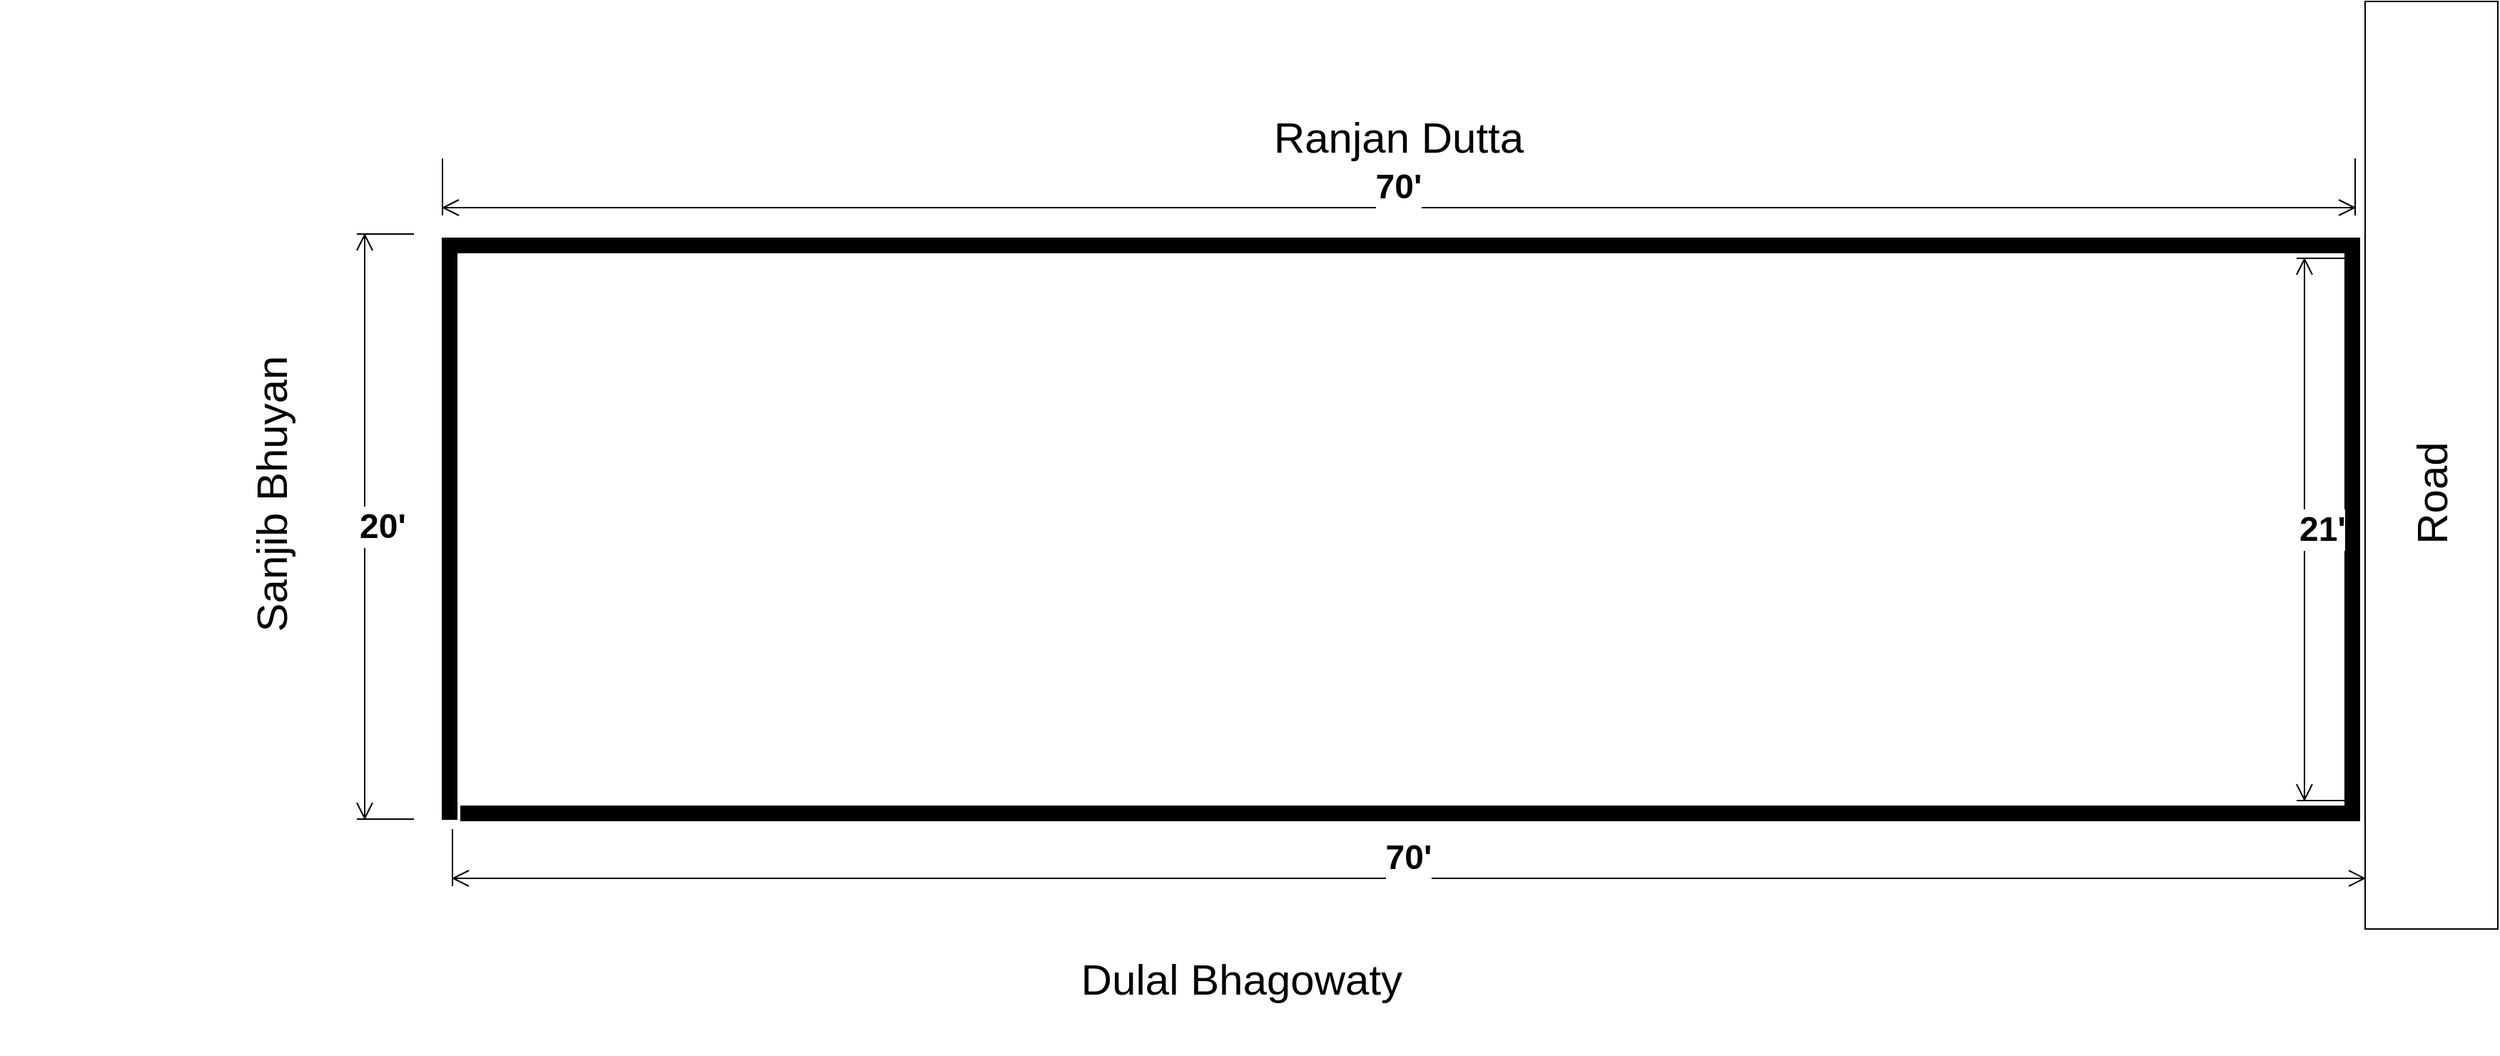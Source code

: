 <mxfile version="14.5.8" type="github">
  <diagram name="Page-1" id="38b20595-45e3-9b7f-d5ca-b57f44c5b66d">
    <mxGraphModel dx="1736" dy="984" grid="1" gridSize="10" guides="1" tooltips="1" connect="1" arrows="1" fold="1" page="1" pageScale="1" pageWidth="1100" pageHeight="850" background="#ffffff" math="0" shadow="0">
      <root>
        <mxCell id="0" />
        <mxCell id="1" parent="0" />
        <mxCell id="48ef80bc37b76060-127" value="" style="verticalLabelPosition=bottom;html=1;verticalAlign=top;align=center;strokeWidth=1;shape=mxgraph.floorplan.wallCorner;fillColor=#000000;rounded=0;shadow=0;comic=0;fontFamily=Verdana;fontSize=12;" parent="1" vertex="1">
          <mxGeometry x="450" y="236" width="100" height="407" as="geometry" />
        </mxCell>
        <mxCell id="48ef80bc37b76060-128" value="" style="verticalLabelPosition=bottom;html=1;verticalAlign=top;align=center;strokeWidth=1;shape=mxgraph.floorplan.wallU;fillColor=#000000;rounded=0;shadow=0;comic=0;fontFamily=Verdana;fontSize=12;rotation=90;" parent="1" vertex="1">
          <mxGeometry x="924" y="-225" width="408" height="1330" as="geometry" />
        </mxCell>
        <mxCell id="XUTfhjOglEJdjsQPIpqY-2" value="21&#39;" style="shape=dimension;direction=south;whiteSpace=wrap;html=1;align=left;points=[];verticalAlign=middle;labelBackgroundColor=#ffffff;fontSize=24;fontStyle=1" vertex="1" parent="1">
          <mxGeometry x="1749" y="250" width="40" height="380" as="geometry" />
        </mxCell>
        <mxCell id="XUTfhjOglEJdjsQPIpqY-4" value="&lt;font style=&quot;font-size: 24px&quot;&gt;70&#39;&lt;/font&gt;" style="shape=dimension;direction=east;whiteSpace=wrap;html=1;align=center;points=[];verticalAlign=middle;labelBackgroundColor=#ffffff;fontStyle=1" vertex="1" parent="1">
          <mxGeometry x="450" y="180" width="1340" height="40" as="geometry" />
        </mxCell>
        <mxCell id="XUTfhjOglEJdjsQPIpqY-6" value="20&#39;" style="shape=dimension;direction=south;whiteSpace=wrap;html=1;align=left;points=[];verticalAlign=middle;labelBackgroundColor=#ffffff;fontSize=24;fontStyle=1" vertex="1" parent="1">
          <mxGeometry x="390" y="233" width="40" height="410" as="geometry" />
        </mxCell>
        <mxCell id="XUTfhjOglEJdjsQPIpqY-7" value="&lt;font style=&quot;font-size: 24px&quot;&gt;70&#39;&lt;/font&gt;" style="shape=dimension;direction=east;whiteSpace=wrap;html=1;align=center;points=[];verticalAlign=middle;labelBackgroundColor=#ffffff;fontStyle=1" vertex="1" parent="1">
          <mxGeometry x="457" y="650" width="1340" height="40" as="geometry" />
        </mxCell>
        <mxCell id="XUTfhjOglEJdjsQPIpqY-8" value="" style="shape=image;html=1;verticalAlign=top;verticalLabelPosition=bottom;labelBackgroundColor=#ffffff;imageAspect=0;aspect=fixed;image=https://cdn3.iconfinder.com/data/icons/travelling-icon-set/800/destination-128.png;fontSize=24;align=center;direction=south;" vertex="1" parent="1">
          <mxGeometry x="140" y="680" width="128" height="128" as="geometry" />
        </mxCell>
        <mxCell id="XUTfhjOglEJdjsQPIpqY-9" value="Dulal Bhagowaty" style="text;html=1;strokeColor=none;fillColor=none;align=center;verticalAlign=middle;whiteSpace=wrap;rounded=0;fontSize=30;" vertex="1" parent="1">
          <mxGeometry x="560" y="720" width="900" height="70" as="geometry" />
        </mxCell>
        <mxCell id="XUTfhjOglEJdjsQPIpqY-10" value="Sanjib Bhuyan" style="text;html=1;strokeColor=none;fillColor=none;align=center;verticalAlign=middle;whiteSpace=wrap;rounded=0;fontSize=30;rotation=270;" vertex="1" parent="1">
          <mxGeometry x="150" y="380" width="360" height="70" as="geometry" />
        </mxCell>
        <mxCell id="XUTfhjOglEJdjsQPIpqY-11" value="Ranjan Dutta" style="text;html=1;strokeColor=none;fillColor=none;align=center;verticalAlign=middle;whiteSpace=wrap;rounded=0;fontSize=30;" vertex="1" parent="1">
          <mxGeometry x="670" y="130" width="900" height="70" as="geometry" />
        </mxCell>
        <mxCell id="XUTfhjOglEJdjsQPIpqY-13" value="" style="rounded=0;whiteSpace=wrap;html=1;fontSize=30;align=center;direction=south;" vertex="1" parent="1">
          <mxGeometry x="1797" y="70" width="93" height="650" as="geometry" />
        </mxCell>
        <mxCell id="XUTfhjOglEJdjsQPIpqY-15" value="Road" style="text;html=1;strokeColor=none;fillColor=none;align=center;verticalAlign=middle;whiteSpace=wrap;rounded=0;fontSize=30;rotation=270;" vertex="1" parent="1">
          <mxGeometry x="1733.5" y="372.5" width="220" height="85" as="geometry" />
        </mxCell>
      </root>
    </mxGraphModel>
  </diagram>
</mxfile>
